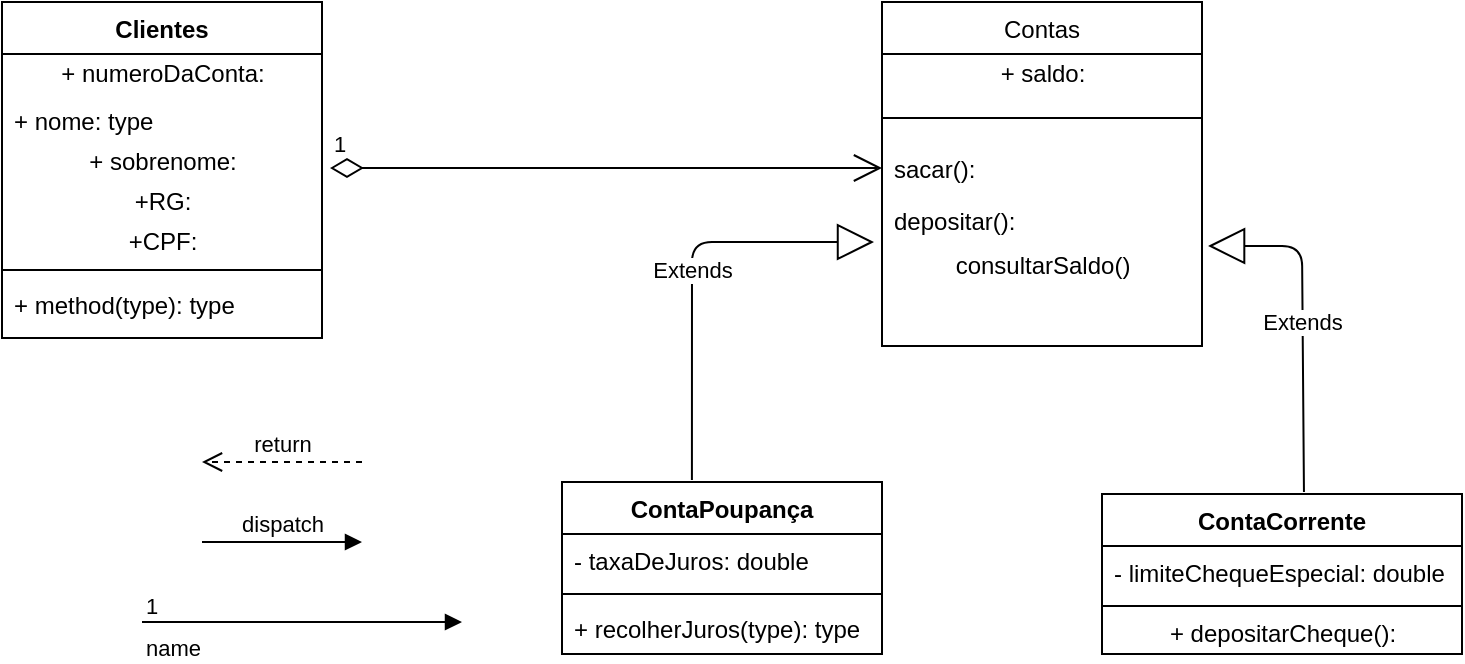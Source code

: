 <mxfile version="13.8.1" type="github">
  <diagram id="C5RBs43oDa-KdzZeNtuy" name="Page-1">
    <mxGraphModel dx="834" dy="499" grid="1" gridSize="10" guides="1" tooltips="1" connect="1" arrows="1" fold="1" page="1" pageScale="1" pageWidth="827" pageHeight="1169" math="0" shadow="0">
      <root>
        <mxCell id="WIyWlLk6GJQsqaUBKTNV-0" />
        <mxCell id="WIyWlLk6GJQsqaUBKTNV-1" parent="WIyWlLk6GJQsqaUBKTNV-0" />
        <mxCell id="zkfFHV4jXpPFQw0GAbJ--17" value="Contas&#xa;" style="swimlane;fontStyle=0;align=center;verticalAlign=top;childLayout=stackLayout;horizontal=1;startSize=26;horizontalStack=0;resizeParent=1;resizeLast=0;collapsible=1;marginBottom=0;rounded=0;shadow=0;strokeWidth=1;" parent="WIyWlLk6GJQsqaUBKTNV-1" vertex="1">
          <mxGeometry x="470" y="40" width="160" height="172" as="geometry">
            <mxRectangle x="550" y="140" width="160" height="26" as="alternateBounds" />
          </mxGeometry>
        </mxCell>
        <mxCell id="Y-7g-PHOU6n4IVpJtdDf-17" value="+ saldo:" style="text;html=1;resizable=0;autosize=1;align=center;verticalAlign=middle;points=[];fillColor=none;strokeColor=none;rounded=0;" vertex="1" parent="zkfFHV4jXpPFQw0GAbJ--17">
          <mxGeometry y="26" width="160" height="20" as="geometry" />
        </mxCell>
        <mxCell id="zkfFHV4jXpPFQw0GAbJ--23" value="" style="line;html=1;strokeWidth=1;align=left;verticalAlign=middle;spacingTop=-1;spacingLeft=3;spacingRight=3;rotatable=0;labelPosition=right;points=[];portConstraint=eastwest;" parent="zkfFHV4jXpPFQw0GAbJ--17" vertex="1">
          <mxGeometry y="46" width="160" height="24" as="geometry" />
        </mxCell>
        <mxCell id="zkfFHV4jXpPFQw0GAbJ--24" value="sacar():" style="text;align=left;verticalAlign=top;spacingLeft=4;spacingRight=4;overflow=hidden;rotatable=0;points=[[0,0.5],[1,0.5]];portConstraint=eastwest;" parent="zkfFHV4jXpPFQw0GAbJ--17" vertex="1">
          <mxGeometry y="70" width="160" height="26" as="geometry" />
        </mxCell>
        <mxCell id="zkfFHV4jXpPFQw0GAbJ--25" value="depositar():" style="text;align=left;verticalAlign=top;spacingLeft=4;spacingRight=4;overflow=hidden;rotatable=0;points=[[0,0.5],[1,0.5]];portConstraint=eastwest;" parent="zkfFHV4jXpPFQw0GAbJ--17" vertex="1">
          <mxGeometry y="96" width="160" height="26" as="geometry" />
        </mxCell>
        <mxCell id="Y-7g-PHOU6n4IVpJtdDf-8" value="consultarSaldo()" style="text;html=1;resizable=0;autosize=1;align=center;verticalAlign=middle;points=[];fillColor=none;strokeColor=none;rounded=0;" vertex="1" parent="zkfFHV4jXpPFQw0GAbJ--17">
          <mxGeometry y="122" width="160" height="20" as="geometry" />
        </mxCell>
        <mxCell id="Y-7g-PHOU6n4IVpJtdDf-19" value="dispatch" style="html=1;verticalAlign=bottom;endArrow=block;" edge="1" parent="WIyWlLk6GJQsqaUBKTNV-1">
          <mxGeometry width="80" relative="1" as="geometry">
            <mxPoint x="130" y="310" as="sourcePoint" />
            <mxPoint x="210" y="310" as="targetPoint" />
            <mxPoint as="offset" />
          </mxGeometry>
        </mxCell>
        <mxCell id="Y-7g-PHOU6n4IVpJtdDf-9" value="ContaPoupança" style="swimlane;fontStyle=1;align=center;verticalAlign=top;childLayout=stackLayout;horizontal=1;startSize=26;horizontalStack=0;resizeParent=1;resizeParentMax=0;resizeLast=0;collapsible=1;marginBottom=0;" vertex="1" parent="WIyWlLk6GJQsqaUBKTNV-1">
          <mxGeometry x="310" y="280" width="160" height="86" as="geometry" />
        </mxCell>
        <mxCell id="Y-7g-PHOU6n4IVpJtdDf-10" value="- taxaDeJuros: double" style="text;strokeColor=none;fillColor=none;align=left;verticalAlign=top;spacingLeft=4;spacingRight=4;overflow=hidden;rotatable=0;points=[[0,0.5],[1,0.5]];portConstraint=eastwest;" vertex="1" parent="Y-7g-PHOU6n4IVpJtdDf-9">
          <mxGeometry y="26" width="160" height="26" as="geometry" />
        </mxCell>
        <mxCell id="Y-7g-PHOU6n4IVpJtdDf-11" value="" style="line;strokeWidth=1;fillColor=none;align=left;verticalAlign=middle;spacingTop=-1;spacingLeft=3;spacingRight=3;rotatable=0;labelPosition=right;points=[];portConstraint=eastwest;" vertex="1" parent="Y-7g-PHOU6n4IVpJtdDf-9">
          <mxGeometry y="52" width="160" height="8" as="geometry" />
        </mxCell>
        <mxCell id="Y-7g-PHOU6n4IVpJtdDf-12" value="+ recolherJuros(type): type" style="text;strokeColor=none;fillColor=none;align=left;verticalAlign=top;spacingLeft=4;spacingRight=4;overflow=hidden;rotatable=0;points=[[0,0.5],[1,0.5]];portConstraint=eastwest;" vertex="1" parent="Y-7g-PHOU6n4IVpJtdDf-9">
          <mxGeometry y="60" width="160" height="26" as="geometry" />
        </mxCell>
        <mxCell id="Y-7g-PHOU6n4IVpJtdDf-13" value="ContaCorrente" style="swimlane;fontStyle=1;align=center;verticalAlign=top;childLayout=stackLayout;horizontal=1;startSize=26;horizontalStack=0;resizeParent=1;resizeParentMax=0;resizeLast=0;collapsible=1;marginBottom=0;" vertex="1" parent="WIyWlLk6GJQsqaUBKTNV-1">
          <mxGeometry x="580" y="286" width="180" height="80" as="geometry" />
        </mxCell>
        <mxCell id="Y-7g-PHOU6n4IVpJtdDf-14" value="- limiteChequeEspecial: double" style="text;strokeColor=none;fillColor=none;align=left;verticalAlign=top;spacingLeft=4;spacingRight=4;overflow=hidden;rotatable=0;points=[[0,0.5],[1,0.5]];portConstraint=eastwest;" vertex="1" parent="Y-7g-PHOU6n4IVpJtdDf-13">
          <mxGeometry y="26" width="180" height="26" as="geometry" />
        </mxCell>
        <mxCell id="Y-7g-PHOU6n4IVpJtdDf-15" value="" style="line;strokeWidth=1;fillColor=none;align=left;verticalAlign=middle;spacingTop=-1;spacingLeft=3;spacingRight=3;rotatable=0;labelPosition=right;points=[];portConstraint=eastwest;" vertex="1" parent="Y-7g-PHOU6n4IVpJtdDf-13">
          <mxGeometry y="52" width="180" height="8" as="geometry" />
        </mxCell>
        <mxCell id="Y-7g-PHOU6n4IVpJtdDf-18" value="+ depositarCheque():" style="text;html=1;resizable=0;autosize=1;align=center;verticalAlign=middle;points=[];fillColor=none;strokeColor=none;rounded=0;" vertex="1" parent="Y-7g-PHOU6n4IVpJtdDf-13">
          <mxGeometry y="60" width="180" height="20" as="geometry" />
        </mxCell>
        <mxCell id="Y-7g-PHOU6n4IVpJtdDf-20" value="return" style="html=1;verticalAlign=bottom;endArrow=open;dashed=1;endSize=8;" edge="1" parent="WIyWlLk6GJQsqaUBKTNV-1">
          <mxGeometry relative="1" as="geometry">
            <mxPoint x="210" y="270" as="sourcePoint" />
            <mxPoint x="130" y="270" as="targetPoint" />
          </mxGeometry>
        </mxCell>
        <mxCell id="Y-7g-PHOU6n4IVpJtdDf-21" value="name" style="endArrow=block;endFill=1;html=1;edgeStyle=orthogonalEdgeStyle;align=left;verticalAlign=top;" edge="1" parent="WIyWlLk6GJQsqaUBKTNV-1">
          <mxGeometry x="-1" relative="1" as="geometry">
            <mxPoint x="100" y="350" as="sourcePoint" />
            <mxPoint x="260" y="350" as="targetPoint" />
          </mxGeometry>
        </mxCell>
        <mxCell id="Y-7g-PHOU6n4IVpJtdDf-22" value="1" style="edgeLabel;resizable=0;html=1;align=left;verticalAlign=bottom;" connectable="0" vertex="1" parent="Y-7g-PHOU6n4IVpJtdDf-21">
          <mxGeometry x="-1" relative="1" as="geometry" />
        </mxCell>
        <mxCell id="Y-7g-PHOU6n4IVpJtdDf-23" value="Extends" style="endArrow=block;endSize=16;endFill=0;html=1;exitX=0.406;exitY=-0.012;exitDx=0;exitDy=0;exitPerimeter=0;entryX=-0.025;entryY=0.923;entryDx=0;entryDy=0;entryPerimeter=0;" edge="1" parent="WIyWlLk6GJQsqaUBKTNV-1" source="Y-7g-PHOU6n4IVpJtdDf-9" target="zkfFHV4jXpPFQw0GAbJ--25">
          <mxGeometry width="160" relative="1" as="geometry">
            <mxPoint x="320" y="260" as="sourcePoint" />
            <mxPoint x="375" y="160" as="targetPoint" />
            <Array as="points">
              <mxPoint x="375" y="160" />
            </Array>
          </mxGeometry>
        </mxCell>
        <mxCell id="Y-7g-PHOU6n4IVpJtdDf-24" value="Extends" style="endArrow=block;endSize=16;endFill=0;html=1;exitX=0.561;exitY=-0.012;exitDx=0;exitDy=0;entryX=1.019;entryY=1;entryDx=0;entryDy=0;entryPerimeter=0;exitPerimeter=0;" edge="1" parent="WIyWlLk6GJQsqaUBKTNV-1" source="Y-7g-PHOU6n4IVpJtdDf-13" target="zkfFHV4jXpPFQw0GAbJ--25">
          <mxGeometry width="160" relative="1" as="geometry">
            <mxPoint x="660" y="250" as="sourcePoint" />
            <mxPoint x="820" y="250" as="targetPoint" />
            <Array as="points">
              <mxPoint x="680" y="162" />
            </Array>
          </mxGeometry>
        </mxCell>
        <mxCell id="Y-7g-PHOU6n4IVpJtdDf-0" value="Clientes" style="swimlane;fontStyle=1;align=center;verticalAlign=top;childLayout=stackLayout;horizontal=1;startSize=26;horizontalStack=0;resizeParent=1;resizeParentMax=0;resizeLast=0;collapsible=1;marginBottom=0;" vertex="1" parent="WIyWlLk6GJQsqaUBKTNV-1">
          <mxGeometry x="30" y="40" width="160" height="168" as="geometry" />
        </mxCell>
        <mxCell id="Y-7g-PHOU6n4IVpJtdDf-5" value="+ numeroDaConta:" style="text;html=1;resizable=0;autosize=1;align=center;verticalAlign=middle;points=[];fillColor=none;strokeColor=none;rounded=0;" vertex="1" parent="Y-7g-PHOU6n4IVpJtdDf-0">
          <mxGeometry y="26" width="160" height="20" as="geometry" />
        </mxCell>
        <mxCell id="Y-7g-PHOU6n4IVpJtdDf-1" value="+ nome: type&#xa;" style="text;strokeColor=none;fillColor=none;align=left;verticalAlign=top;spacingLeft=4;spacingRight=4;overflow=hidden;rotatable=0;points=[[0,0.5],[1,0.5]];portConstraint=eastwest;" vertex="1" parent="Y-7g-PHOU6n4IVpJtdDf-0">
          <mxGeometry y="46" width="160" height="24" as="geometry" />
        </mxCell>
        <mxCell id="Y-7g-PHOU6n4IVpJtdDf-6" value="+ sobrenome:" style="text;html=1;resizable=0;autosize=1;align=center;verticalAlign=middle;points=[];fillColor=none;strokeColor=none;rounded=0;" vertex="1" parent="Y-7g-PHOU6n4IVpJtdDf-0">
          <mxGeometry y="70" width="160" height="20" as="geometry" />
        </mxCell>
        <mxCell id="Y-7g-PHOU6n4IVpJtdDf-4" value="+RG:" style="text;html=1;resizable=0;autosize=1;align=center;verticalAlign=middle;points=[];fillColor=none;strokeColor=none;rounded=0;" vertex="1" parent="Y-7g-PHOU6n4IVpJtdDf-0">
          <mxGeometry y="90" width="160" height="20" as="geometry" />
        </mxCell>
        <mxCell id="Y-7g-PHOU6n4IVpJtdDf-7" value="+CPF:" style="text;html=1;resizable=0;autosize=1;align=center;verticalAlign=middle;points=[];fillColor=none;strokeColor=none;rounded=0;" vertex="1" parent="Y-7g-PHOU6n4IVpJtdDf-0">
          <mxGeometry y="110" width="160" height="20" as="geometry" />
        </mxCell>
        <mxCell id="Y-7g-PHOU6n4IVpJtdDf-2" value="" style="line;strokeWidth=1;fillColor=none;align=left;verticalAlign=middle;spacingTop=-1;spacingLeft=3;spacingRight=3;rotatable=0;labelPosition=right;points=[];portConstraint=eastwest;" vertex="1" parent="Y-7g-PHOU6n4IVpJtdDf-0">
          <mxGeometry y="130" width="160" height="8" as="geometry" />
        </mxCell>
        <mxCell id="Y-7g-PHOU6n4IVpJtdDf-3" value="+ method(type): type" style="text;strokeColor=none;fillColor=none;align=left;verticalAlign=top;spacingLeft=4;spacingRight=4;overflow=hidden;rotatable=0;points=[[0,0.5],[1,0.5]];portConstraint=eastwest;" vertex="1" parent="Y-7g-PHOU6n4IVpJtdDf-0">
          <mxGeometry y="138" width="160" height="30" as="geometry" />
        </mxCell>
        <mxCell id="Y-7g-PHOU6n4IVpJtdDf-28" value="1" style="endArrow=open;html=1;endSize=12;startArrow=diamondThin;startSize=14;startFill=0;edgeStyle=orthogonalEdgeStyle;align=left;verticalAlign=bottom;exitX=1.025;exitY=0.65;exitDx=0;exitDy=0;exitPerimeter=0;entryX=0;entryY=0.5;entryDx=0;entryDy=0;" edge="1" parent="WIyWlLk6GJQsqaUBKTNV-1" source="Y-7g-PHOU6n4IVpJtdDf-6" target="zkfFHV4jXpPFQw0GAbJ--24">
          <mxGeometry x="-1" y="3" relative="1" as="geometry">
            <mxPoint x="253.5" y="123.5" as="sourcePoint" />
            <mxPoint x="413.5" y="123.5" as="targetPoint" />
          </mxGeometry>
        </mxCell>
      </root>
    </mxGraphModel>
  </diagram>
</mxfile>
